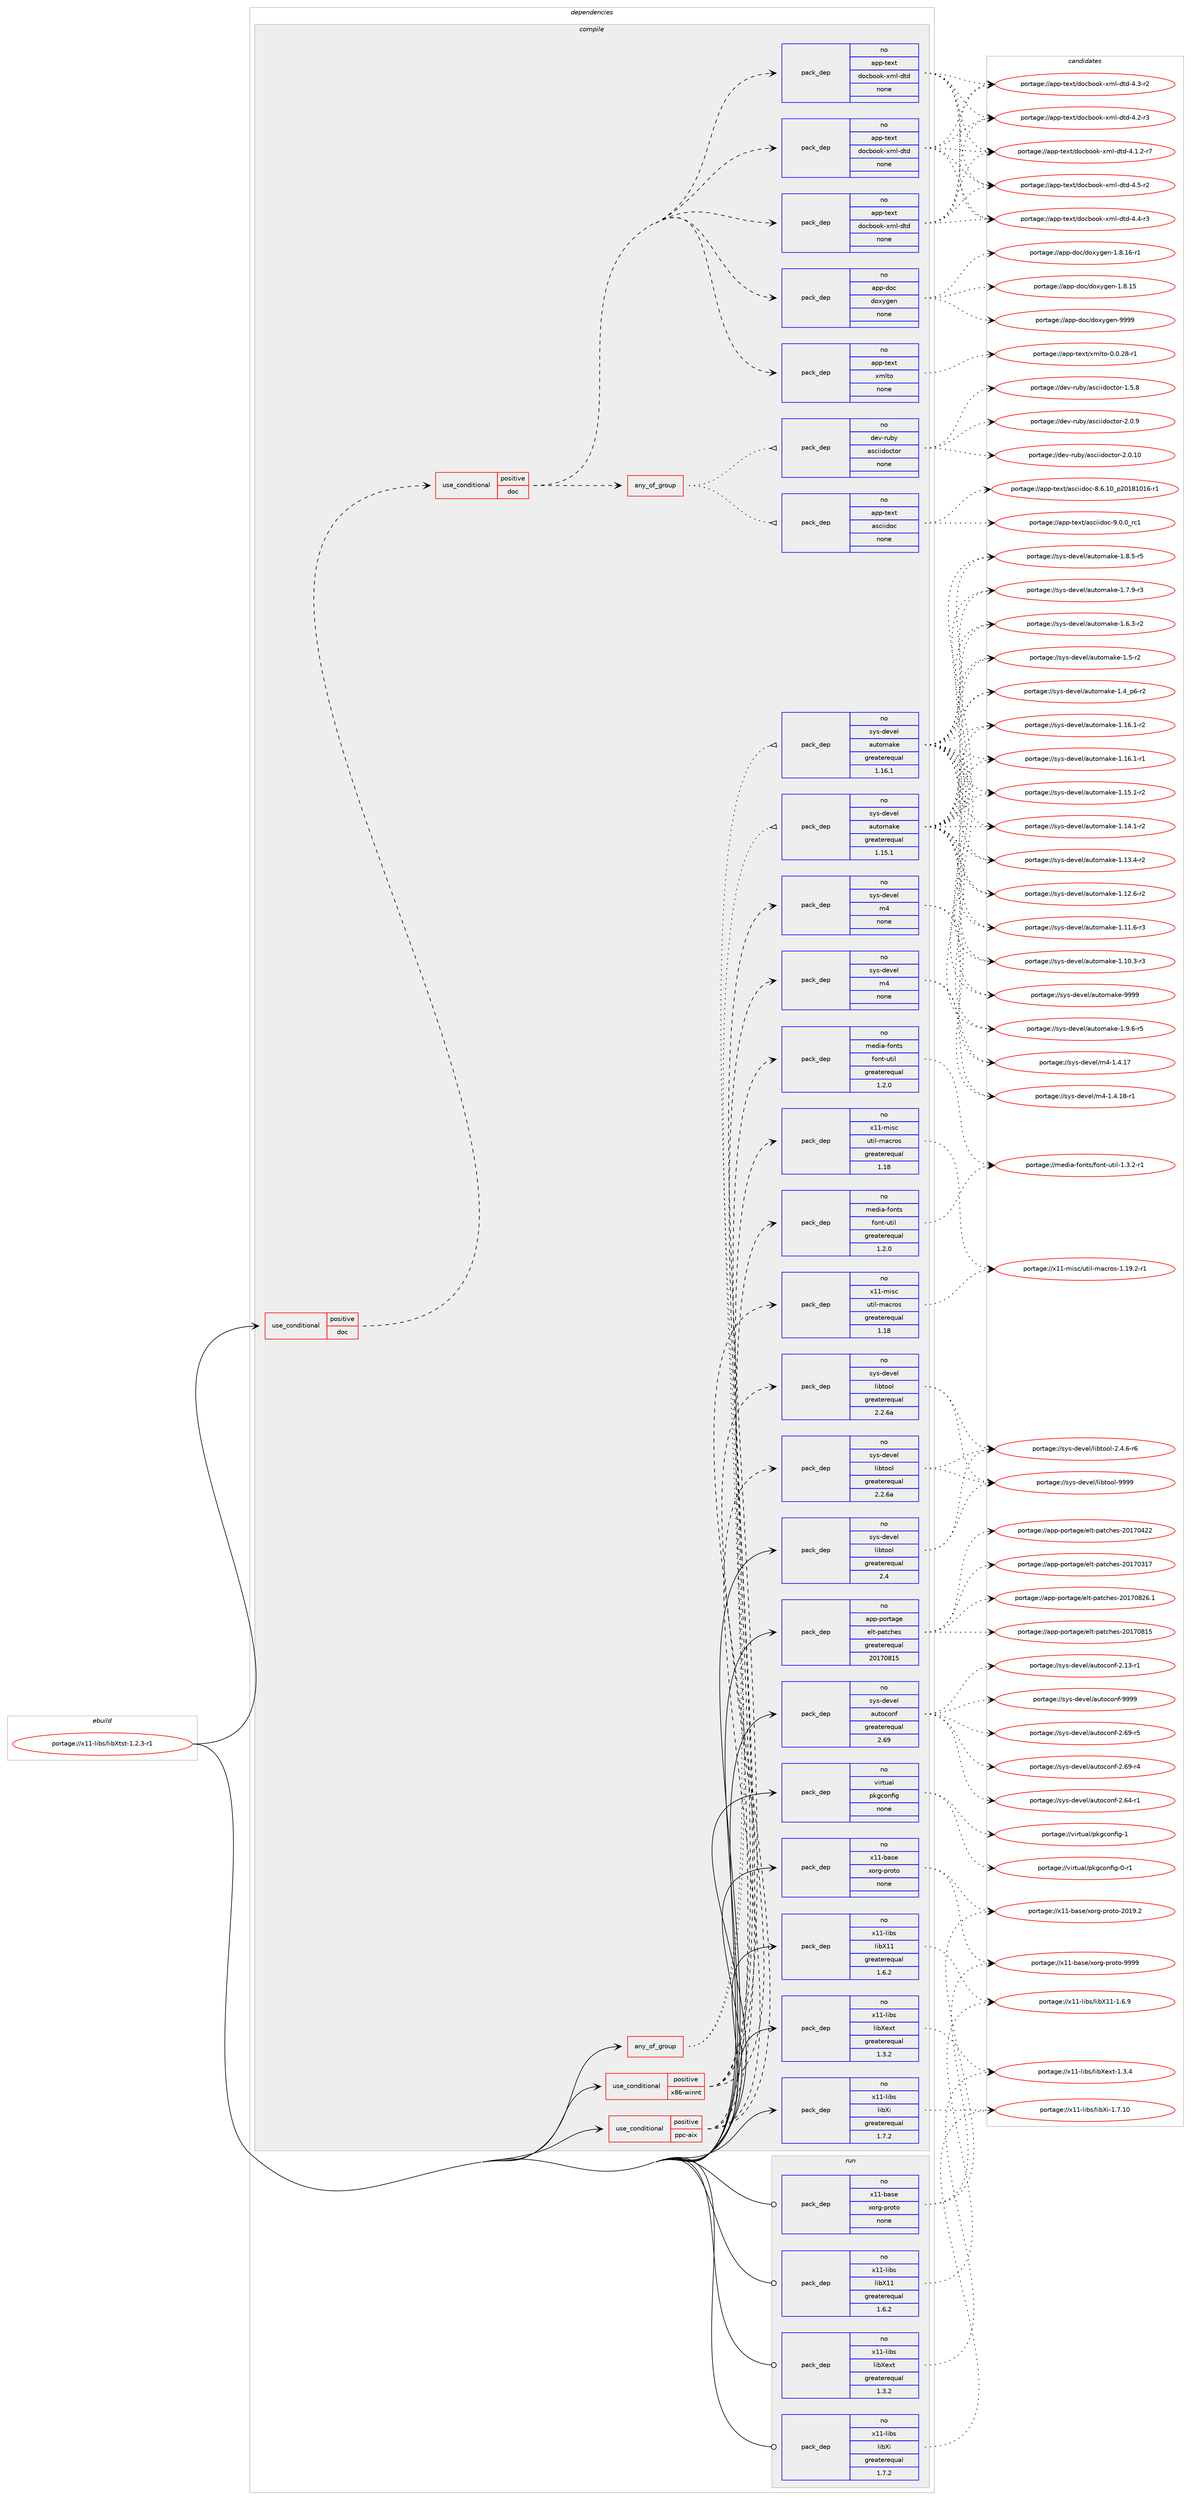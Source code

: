 digraph prolog {

# *************
# Graph options
# *************

newrank=true;
concentrate=true;
compound=true;
graph [rankdir=LR,fontname=Helvetica,fontsize=10,ranksep=1.5];#, ranksep=2.5, nodesep=0.2];
edge  [arrowhead=vee];
node  [fontname=Helvetica,fontsize=10];

# **********
# The ebuild
# **********

subgraph cluster_leftcol {
color=gray;
rank=same;
label=<<i>ebuild</i>>;
id [label="portage://x11-libs/libXtst-1.2.3-r1", color=red, width=4, href="../x11-libs/libXtst-1.2.3-r1.svg"];
}

# ****************
# The dependencies
# ****************

subgraph cluster_midcol {
color=gray;
label=<<i>dependencies</i>>;
subgraph cluster_compile {
fillcolor="#eeeeee";
style=filled;
label=<<i>compile</i>>;
subgraph any221 {
dependency12755 [label=<<TABLE BORDER="0" CELLBORDER="1" CELLSPACING="0" CELLPADDING="4"><TR><TD CELLPADDING="10">any_of_group</TD></TR></TABLE>>, shape=none, color=red];subgraph pack10932 {
dependency12756 [label=<<TABLE BORDER="0" CELLBORDER="1" CELLSPACING="0" CELLPADDING="4" WIDTH="220"><TR><TD ROWSPAN="6" CELLPADDING="30">pack_dep</TD></TR><TR><TD WIDTH="110">no</TD></TR><TR><TD>sys-devel</TD></TR><TR><TD>automake</TD></TR><TR><TD>greaterequal</TD></TR><TR><TD>1.16.1</TD></TR></TABLE>>, shape=none, color=blue];
}
dependency12755:e -> dependency12756:w [weight=20,style="dotted",arrowhead="oinv"];
subgraph pack10933 {
dependency12757 [label=<<TABLE BORDER="0" CELLBORDER="1" CELLSPACING="0" CELLPADDING="4" WIDTH="220"><TR><TD ROWSPAN="6" CELLPADDING="30">pack_dep</TD></TR><TR><TD WIDTH="110">no</TD></TR><TR><TD>sys-devel</TD></TR><TR><TD>automake</TD></TR><TR><TD>greaterequal</TD></TR><TR><TD>1.15.1</TD></TR></TABLE>>, shape=none, color=blue];
}
dependency12755:e -> dependency12757:w [weight=20,style="dotted",arrowhead="oinv"];
}
id:e -> dependency12755:w [weight=20,style="solid",arrowhead="vee"];
subgraph cond1587 {
dependency12758 [label=<<TABLE BORDER="0" CELLBORDER="1" CELLSPACING="0" CELLPADDING="4"><TR><TD ROWSPAN="3" CELLPADDING="10">use_conditional</TD></TR><TR><TD>positive</TD></TR><TR><TD>doc</TD></TR></TABLE>>, shape=none, color=red];
subgraph cond1588 {
dependency12759 [label=<<TABLE BORDER="0" CELLBORDER="1" CELLSPACING="0" CELLPADDING="4"><TR><TD ROWSPAN="3" CELLPADDING="10">use_conditional</TD></TR><TR><TD>positive</TD></TR><TR><TD>doc</TD></TR></TABLE>>, shape=none, color=red];
subgraph any222 {
dependency12760 [label=<<TABLE BORDER="0" CELLBORDER="1" CELLSPACING="0" CELLPADDING="4"><TR><TD CELLPADDING="10">any_of_group</TD></TR></TABLE>>, shape=none, color=red];subgraph pack10934 {
dependency12761 [label=<<TABLE BORDER="0" CELLBORDER="1" CELLSPACING="0" CELLPADDING="4" WIDTH="220"><TR><TD ROWSPAN="6" CELLPADDING="30">pack_dep</TD></TR><TR><TD WIDTH="110">no</TD></TR><TR><TD>app-text</TD></TR><TR><TD>asciidoc</TD></TR><TR><TD>none</TD></TR><TR><TD></TD></TR></TABLE>>, shape=none, color=blue];
}
dependency12760:e -> dependency12761:w [weight=20,style="dotted",arrowhead="oinv"];
subgraph pack10935 {
dependency12762 [label=<<TABLE BORDER="0" CELLBORDER="1" CELLSPACING="0" CELLPADDING="4" WIDTH="220"><TR><TD ROWSPAN="6" CELLPADDING="30">pack_dep</TD></TR><TR><TD WIDTH="110">no</TD></TR><TR><TD>dev-ruby</TD></TR><TR><TD>asciidoctor</TD></TR><TR><TD>none</TD></TR><TR><TD></TD></TR></TABLE>>, shape=none, color=blue];
}
dependency12760:e -> dependency12762:w [weight=20,style="dotted",arrowhead="oinv"];
}
dependency12759:e -> dependency12760:w [weight=20,style="dashed",arrowhead="vee"];
subgraph pack10936 {
dependency12763 [label=<<TABLE BORDER="0" CELLBORDER="1" CELLSPACING="0" CELLPADDING="4" WIDTH="220"><TR><TD ROWSPAN="6" CELLPADDING="30">pack_dep</TD></TR><TR><TD WIDTH="110">no</TD></TR><TR><TD>app-text</TD></TR><TR><TD>xmlto</TD></TR><TR><TD>none</TD></TR><TR><TD></TD></TR></TABLE>>, shape=none, color=blue];
}
dependency12759:e -> dependency12763:w [weight=20,style="dashed",arrowhead="vee"];
subgraph pack10937 {
dependency12764 [label=<<TABLE BORDER="0" CELLBORDER="1" CELLSPACING="0" CELLPADDING="4" WIDTH="220"><TR><TD ROWSPAN="6" CELLPADDING="30">pack_dep</TD></TR><TR><TD WIDTH="110">no</TD></TR><TR><TD>app-doc</TD></TR><TR><TD>doxygen</TD></TR><TR><TD>none</TD></TR><TR><TD></TD></TR></TABLE>>, shape=none, color=blue];
}
dependency12759:e -> dependency12764:w [weight=20,style="dashed",arrowhead="vee"];
subgraph pack10938 {
dependency12765 [label=<<TABLE BORDER="0" CELLBORDER="1" CELLSPACING="0" CELLPADDING="4" WIDTH="220"><TR><TD ROWSPAN="6" CELLPADDING="30">pack_dep</TD></TR><TR><TD WIDTH="110">no</TD></TR><TR><TD>app-text</TD></TR><TR><TD>docbook-xml-dtd</TD></TR><TR><TD>none</TD></TR><TR><TD></TD></TR></TABLE>>, shape=none, color=blue];
}
dependency12759:e -> dependency12765:w [weight=20,style="dashed",arrowhead="vee"];
subgraph pack10939 {
dependency12766 [label=<<TABLE BORDER="0" CELLBORDER="1" CELLSPACING="0" CELLPADDING="4" WIDTH="220"><TR><TD ROWSPAN="6" CELLPADDING="30">pack_dep</TD></TR><TR><TD WIDTH="110">no</TD></TR><TR><TD>app-text</TD></TR><TR><TD>docbook-xml-dtd</TD></TR><TR><TD>none</TD></TR><TR><TD></TD></TR></TABLE>>, shape=none, color=blue];
}
dependency12759:e -> dependency12766:w [weight=20,style="dashed",arrowhead="vee"];
subgraph pack10940 {
dependency12767 [label=<<TABLE BORDER="0" CELLBORDER="1" CELLSPACING="0" CELLPADDING="4" WIDTH="220"><TR><TD ROWSPAN="6" CELLPADDING="30">pack_dep</TD></TR><TR><TD WIDTH="110">no</TD></TR><TR><TD>app-text</TD></TR><TR><TD>docbook-xml-dtd</TD></TR><TR><TD>none</TD></TR><TR><TD></TD></TR></TABLE>>, shape=none, color=blue];
}
dependency12759:e -> dependency12767:w [weight=20,style="dashed",arrowhead="vee"];
}
dependency12758:e -> dependency12759:w [weight=20,style="dashed",arrowhead="vee"];
}
id:e -> dependency12758:w [weight=20,style="solid",arrowhead="vee"];
subgraph cond1589 {
dependency12768 [label=<<TABLE BORDER="0" CELLBORDER="1" CELLSPACING="0" CELLPADDING="4"><TR><TD ROWSPAN="3" CELLPADDING="10">use_conditional</TD></TR><TR><TD>positive</TD></TR><TR><TD>ppc-aix</TD></TR></TABLE>>, shape=none, color=red];
subgraph pack10941 {
dependency12769 [label=<<TABLE BORDER="0" CELLBORDER="1" CELLSPACING="0" CELLPADDING="4" WIDTH="220"><TR><TD ROWSPAN="6" CELLPADDING="30">pack_dep</TD></TR><TR><TD WIDTH="110">no</TD></TR><TR><TD>sys-devel</TD></TR><TR><TD>libtool</TD></TR><TR><TD>greaterequal</TD></TR><TR><TD>2.2.6a</TD></TR></TABLE>>, shape=none, color=blue];
}
dependency12768:e -> dependency12769:w [weight=20,style="dashed",arrowhead="vee"];
subgraph pack10942 {
dependency12770 [label=<<TABLE BORDER="0" CELLBORDER="1" CELLSPACING="0" CELLPADDING="4" WIDTH="220"><TR><TD ROWSPAN="6" CELLPADDING="30">pack_dep</TD></TR><TR><TD WIDTH="110">no</TD></TR><TR><TD>sys-devel</TD></TR><TR><TD>m4</TD></TR><TR><TD>none</TD></TR><TR><TD></TD></TR></TABLE>>, shape=none, color=blue];
}
dependency12768:e -> dependency12770:w [weight=20,style="dashed",arrowhead="vee"];
subgraph pack10943 {
dependency12771 [label=<<TABLE BORDER="0" CELLBORDER="1" CELLSPACING="0" CELLPADDING="4" WIDTH="220"><TR><TD ROWSPAN="6" CELLPADDING="30">pack_dep</TD></TR><TR><TD WIDTH="110">no</TD></TR><TR><TD>x11-misc</TD></TR><TR><TD>util-macros</TD></TR><TR><TD>greaterequal</TD></TR><TR><TD>1.18</TD></TR></TABLE>>, shape=none, color=blue];
}
dependency12768:e -> dependency12771:w [weight=20,style="dashed",arrowhead="vee"];
subgraph pack10944 {
dependency12772 [label=<<TABLE BORDER="0" CELLBORDER="1" CELLSPACING="0" CELLPADDING="4" WIDTH="220"><TR><TD ROWSPAN="6" CELLPADDING="30">pack_dep</TD></TR><TR><TD WIDTH="110">no</TD></TR><TR><TD>media-fonts</TD></TR><TR><TD>font-util</TD></TR><TR><TD>greaterequal</TD></TR><TR><TD>1.2.0</TD></TR></TABLE>>, shape=none, color=blue];
}
dependency12768:e -> dependency12772:w [weight=20,style="dashed",arrowhead="vee"];
}
id:e -> dependency12768:w [weight=20,style="solid",arrowhead="vee"];
subgraph cond1590 {
dependency12773 [label=<<TABLE BORDER="0" CELLBORDER="1" CELLSPACING="0" CELLPADDING="4"><TR><TD ROWSPAN="3" CELLPADDING="10">use_conditional</TD></TR><TR><TD>positive</TD></TR><TR><TD>x86-winnt</TD></TR></TABLE>>, shape=none, color=red];
subgraph pack10945 {
dependency12774 [label=<<TABLE BORDER="0" CELLBORDER="1" CELLSPACING="0" CELLPADDING="4" WIDTH="220"><TR><TD ROWSPAN="6" CELLPADDING="30">pack_dep</TD></TR><TR><TD WIDTH="110">no</TD></TR><TR><TD>sys-devel</TD></TR><TR><TD>libtool</TD></TR><TR><TD>greaterequal</TD></TR><TR><TD>2.2.6a</TD></TR></TABLE>>, shape=none, color=blue];
}
dependency12773:e -> dependency12774:w [weight=20,style="dashed",arrowhead="vee"];
subgraph pack10946 {
dependency12775 [label=<<TABLE BORDER="0" CELLBORDER="1" CELLSPACING="0" CELLPADDING="4" WIDTH="220"><TR><TD ROWSPAN="6" CELLPADDING="30">pack_dep</TD></TR><TR><TD WIDTH="110">no</TD></TR><TR><TD>sys-devel</TD></TR><TR><TD>m4</TD></TR><TR><TD>none</TD></TR><TR><TD></TD></TR></TABLE>>, shape=none, color=blue];
}
dependency12773:e -> dependency12775:w [weight=20,style="dashed",arrowhead="vee"];
subgraph pack10947 {
dependency12776 [label=<<TABLE BORDER="0" CELLBORDER="1" CELLSPACING="0" CELLPADDING="4" WIDTH="220"><TR><TD ROWSPAN="6" CELLPADDING="30">pack_dep</TD></TR><TR><TD WIDTH="110">no</TD></TR><TR><TD>x11-misc</TD></TR><TR><TD>util-macros</TD></TR><TR><TD>greaterequal</TD></TR><TR><TD>1.18</TD></TR></TABLE>>, shape=none, color=blue];
}
dependency12773:e -> dependency12776:w [weight=20,style="dashed",arrowhead="vee"];
subgraph pack10948 {
dependency12777 [label=<<TABLE BORDER="0" CELLBORDER="1" CELLSPACING="0" CELLPADDING="4" WIDTH="220"><TR><TD ROWSPAN="6" CELLPADDING="30">pack_dep</TD></TR><TR><TD WIDTH="110">no</TD></TR><TR><TD>media-fonts</TD></TR><TR><TD>font-util</TD></TR><TR><TD>greaterequal</TD></TR><TR><TD>1.2.0</TD></TR></TABLE>>, shape=none, color=blue];
}
dependency12773:e -> dependency12777:w [weight=20,style="dashed",arrowhead="vee"];
}
id:e -> dependency12773:w [weight=20,style="solid",arrowhead="vee"];
subgraph pack10949 {
dependency12778 [label=<<TABLE BORDER="0" CELLBORDER="1" CELLSPACING="0" CELLPADDING="4" WIDTH="220"><TR><TD ROWSPAN="6" CELLPADDING="30">pack_dep</TD></TR><TR><TD WIDTH="110">no</TD></TR><TR><TD>app-portage</TD></TR><TR><TD>elt-patches</TD></TR><TR><TD>greaterequal</TD></TR><TR><TD>20170815</TD></TR></TABLE>>, shape=none, color=blue];
}
id:e -> dependency12778:w [weight=20,style="solid",arrowhead="vee"];
subgraph pack10950 {
dependency12779 [label=<<TABLE BORDER="0" CELLBORDER="1" CELLSPACING="0" CELLPADDING="4" WIDTH="220"><TR><TD ROWSPAN="6" CELLPADDING="30">pack_dep</TD></TR><TR><TD WIDTH="110">no</TD></TR><TR><TD>sys-devel</TD></TR><TR><TD>autoconf</TD></TR><TR><TD>greaterequal</TD></TR><TR><TD>2.69</TD></TR></TABLE>>, shape=none, color=blue];
}
id:e -> dependency12779:w [weight=20,style="solid",arrowhead="vee"];
subgraph pack10951 {
dependency12780 [label=<<TABLE BORDER="0" CELLBORDER="1" CELLSPACING="0" CELLPADDING="4" WIDTH="220"><TR><TD ROWSPAN="6" CELLPADDING="30">pack_dep</TD></TR><TR><TD WIDTH="110">no</TD></TR><TR><TD>sys-devel</TD></TR><TR><TD>libtool</TD></TR><TR><TD>greaterequal</TD></TR><TR><TD>2.4</TD></TR></TABLE>>, shape=none, color=blue];
}
id:e -> dependency12780:w [weight=20,style="solid",arrowhead="vee"];
subgraph pack10952 {
dependency12781 [label=<<TABLE BORDER="0" CELLBORDER="1" CELLSPACING="0" CELLPADDING="4" WIDTH="220"><TR><TD ROWSPAN="6" CELLPADDING="30">pack_dep</TD></TR><TR><TD WIDTH="110">no</TD></TR><TR><TD>virtual</TD></TR><TR><TD>pkgconfig</TD></TR><TR><TD>none</TD></TR><TR><TD></TD></TR></TABLE>>, shape=none, color=blue];
}
id:e -> dependency12781:w [weight=20,style="solid",arrowhead="vee"];
subgraph pack10953 {
dependency12782 [label=<<TABLE BORDER="0" CELLBORDER="1" CELLSPACING="0" CELLPADDING="4" WIDTH="220"><TR><TD ROWSPAN="6" CELLPADDING="30">pack_dep</TD></TR><TR><TD WIDTH="110">no</TD></TR><TR><TD>x11-base</TD></TR><TR><TD>xorg-proto</TD></TR><TR><TD>none</TD></TR><TR><TD></TD></TR></TABLE>>, shape=none, color=blue];
}
id:e -> dependency12782:w [weight=20,style="solid",arrowhead="vee"];
subgraph pack10954 {
dependency12783 [label=<<TABLE BORDER="0" CELLBORDER="1" CELLSPACING="0" CELLPADDING="4" WIDTH="220"><TR><TD ROWSPAN="6" CELLPADDING="30">pack_dep</TD></TR><TR><TD WIDTH="110">no</TD></TR><TR><TD>x11-libs</TD></TR><TR><TD>libX11</TD></TR><TR><TD>greaterequal</TD></TR><TR><TD>1.6.2</TD></TR></TABLE>>, shape=none, color=blue];
}
id:e -> dependency12783:w [weight=20,style="solid",arrowhead="vee"];
subgraph pack10955 {
dependency12784 [label=<<TABLE BORDER="0" CELLBORDER="1" CELLSPACING="0" CELLPADDING="4" WIDTH="220"><TR><TD ROWSPAN="6" CELLPADDING="30">pack_dep</TD></TR><TR><TD WIDTH="110">no</TD></TR><TR><TD>x11-libs</TD></TR><TR><TD>libXext</TD></TR><TR><TD>greaterequal</TD></TR><TR><TD>1.3.2</TD></TR></TABLE>>, shape=none, color=blue];
}
id:e -> dependency12784:w [weight=20,style="solid",arrowhead="vee"];
subgraph pack10956 {
dependency12785 [label=<<TABLE BORDER="0" CELLBORDER="1" CELLSPACING="0" CELLPADDING="4" WIDTH="220"><TR><TD ROWSPAN="6" CELLPADDING="30">pack_dep</TD></TR><TR><TD WIDTH="110">no</TD></TR><TR><TD>x11-libs</TD></TR><TR><TD>libXi</TD></TR><TR><TD>greaterequal</TD></TR><TR><TD>1.7.2</TD></TR></TABLE>>, shape=none, color=blue];
}
id:e -> dependency12785:w [weight=20,style="solid",arrowhead="vee"];
}
subgraph cluster_compileandrun {
fillcolor="#eeeeee";
style=filled;
label=<<i>compile and run</i>>;
}
subgraph cluster_run {
fillcolor="#eeeeee";
style=filled;
label=<<i>run</i>>;
subgraph pack10957 {
dependency12786 [label=<<TABLE BORDER="0" CELLBORDER="1" CELLSPACING="0" CELLPADDING="4" WIDTH="220"><TR><TD ROWSPAN="6" CELLPADDING="30">pack_dep</TD></TR><TR><TD WIDTH="110">no</TD></TR><TR><TD>x11-base</TD></TR><TR><TD>xorg-proto</TD></TR><TR><TD>none</TD></TR><TR><TD></TD></TR></TABLE>>, shape=none, color=blue];
}
id:e -> dependency12786:w [weight=20,style="solid",arrowhead="odot"];
subgraph pack10958 {
dependency12787 [label=<<TABLE BORDER="0" CELLBORDER="1" CELLSPACING="0" CELLPADDING="4" WIDTH="220"><TR><TD ROWSPAN="6" CELLPADDING="30">pack_dep</TD></TR><TR><TD WIDTH="110">no</TD></TR><TR><TD>x11-libs</TD></TR><TR><TD>libX11</TD></TR><TR><TD>greaterequal</TD></TR><TR><TD>1.6.2</TD></TR></TABLE>>, shape=none, color=blue];
}
id:e -> dependency12787:w [weight=20,style="solid",arrowhead="odot"];
subgraph pack10959 {
dependency12788 [label=<<TABLE BORDER="0" CELLBORDER="1" CELLSPACING="0" CELLPADDING="4" WIDTH="220"><TR><TD ROWSPAN="6" CELLPADDING="30">pack_dep</TD></TR><TR><TD WIDTH="110">no</TD></TR><TR><TD>x11-libs</TD></TR><TR><TD>libXext</TD></TR><TR><TD>greaterequal</TD></TR><TR><TD>1.3.2</TD></TR></TABLE>>, shape=none, color=blue];
}
id:e -> dependency12788:w [weight=20,style="solid",arrowhead="odot"];
subgraph pack10960 {
dependency12789 [label=<<TABLE BORDER="0" CELLBORDER="1" CELLSPACING="0" CELLPADDING="4" WIDTH="220"><TR><TD ROWSPAN="6" CELLPADDING="30">pack_dep</TD></TR><TR><TD WIDTH="110">no</TD></TR><TR><TD>x11-libs</TD></TR><TR><TD>libXi</TD></TR><TR><TD>greaterequal</TD></TR><TR><TD>1.7.2</TD></TR></TABLE>>, shape=none, color=blue];
}
id:e -> dependency12789:w [weight=20,style="solid",arrowhead="odot"];
}
}

# **************
# The candidates
# **************

subgraph cluster_choices {
rank=same;
color=gray;
label=<<i>candidates</i>>;

subgraph choice10932 {
color=black;
nodesep=1;
choice115121115451001011181011084797117116111109971071014557575757 [label="portage://sys-devel/automake-9999", color=red, width=4,href="../sys-devel/automake-9999.svg"];
choice115121115451001011181011084797117116111109971071014549465746544511453 [label="portage://sys-devel/automake-1.9.6-r5", color=red, width=4,href="../sys-devel/automake-1.9.6-r5.svg"];
choice115121115451001011181011084797117116111109971071014549465646534511453 [label="portage://sys-devel/automake-1.8.5-r5", color=red, width=4,href="../sys-devel/automake-1.8.5-r5.svg"];
choice115121115451001011181011084797117116111109971071014549465546574511451 [label="portage://sys-devel/automake-1.7.9-r3", color=red, width=4,href="../sys-devel/automake-1.7.9-r3.svg"];
choice115121115451001011181011084797117116111109971071014549465446514511450 [label="portage://sys-devel/automake-1.6.3-r2", color=red, width=4,href="../sys-devel/automake-1.6.3-r2.svg"];
choice11512111545100101118101108479711711611110997107101454946534511450 [label="portage://sys-devel/automake-1.5-r2", color=red, width=4,href="../sys-devel/automake-1.5-r2.svg"];
choice115121115451001011181011084797117116111109971071014549465295112544511450 [label="portage://sys-devel/automake-1.4_p6-r2", color=red, width=4,href="../sys-devel/automake-1.4_p6-r2.svg"];
choice11512111545100101118101108479711711611110997107101454946495446494511450 [label="portage://sys-devel/automake-1.16.1-r2", color=red, width=4,href="../sys-devel/automake-1.16.1-r2.svg"];
choice11512111545100101118101108479711711611110997107101454946495446494511449 [label="portage://sys-devel/automake-1.16.1-r1", color=red, width=4,href="../sys-devel/automake-1.16.1-r1.svg"];
choice11512111545100101118101108479711711611110997107101454946495346494511450 [label="portage://sys-devel/automake-1.15.1-r2", color=red, width=4,href="../sys-devel/automake-1.15.1-r2.svg"];
choice11512111545100101118101108479711711611110997107101454946495246494511450 [label="portage://sys-devel/automake-1.14.1-r2", color=red, width=4,href="../sys-devel/automake-1.14.1-r2.svg"];
choice11512111545100101118101108479711711611110997107101454946495146524511450 [label="portage://sys-devel/automake-1.13.4-r2", color=red, width=4,href="../sys-devel/automake-1.13.4-r2.svg"];
choice11512111545100101118101108479711711611110997107101454946495046544511450 [label="portage://sys-devel/automake-1.12.6-r2", color=red, width=4,href="../sys-devel/automake-1.12.6-r2.svg"];
choice11512111545100101118101108479711711611110997107101454946494946544511451 [label="portage://sys-devel/automake-1.11.6-r3", color=red, width=4,href="../sys-devel/automake-1.11.6-r3.svg"];
choice11512111545100101118101108479711711611110997107101454946494846514511451 [label="portage://sys-devel/automake-1.10.3-r3", color=red, width=4,href="../sys-devel/automake-1.10.3-r3.svg"];
dependency12756:e -> choice115121115451001011181011084797117116111109971071014557575757:w [style=dotted,weight="100"];
dependency12756:e -> choice115121115451001011181011084797117116111109971071014549465746544511453:w [style=dotted,weight="100"];
dependency12756:e -> choice115121115451001011181011084797117116111109971071014549465646534511453:w [style=dotted,weight="100"];
dependency12756:e -> choice115121115451001011181011084797117116111109971071014549465546574511451:w [style=dotted,weight="100"];
dependency12756:e -> choice115121115451001011181011084797117116111109971071014549465446514511450:w [style=dotted,weight="100"];
dependency12756:e -> choice11512111545100101118101108479711711611110997107101454946534511450:w [style=dotted,weight="100"];
dependency12756:e -> choice115121115451001011181011084797117116111109971071014549465295112544511450:w [style=dotted,weight="100"];
dependency12756:e -> choice11512111545100101118101108479711711611110997107101454946495446494511450:w [style=dotted,weight="100"];
dependency12756:e -> choice11512111545100101118101108479711711611110997107101454946495446494511449:w [style=dotted,weight="100"];
dependency12756:e -> choice11512111545100101118101108479711711611110997107101454946495346494511450:w [style=dotted,weight="100"];
dependency12756:e -> choice11512111545100101118101108479711711611110997107101454946495246494511450:w [style=dotted,weight="100"];
dependency12756:e -> choice11512111545100101118101108479711711611110997107101454946495146524511450:w [style=dotted,weight="100"];
dependency12756:e -> choice11512111545100101118101108479711711611110997107101454946495046544511450:w [style=dotted,weight="100"];
dependency12756:e -> choice11512111545100101118101108479711711611110997107101454946494946544511451:w [style=dotted,weight="100"];
dependency12756:e -> choice11512111545100101118101108479711711611110997107101454946494846514511451:w [style=dotted,weight="100"];
}
subgraph choice10933 {
color=black;
nodesep=1;
choice115121115451001011181011084797117116111109971071014557575757 [label="portage://sys-devel/automake-9999", color=red, width=4,href="../sys-devel/automake-9999.svg"];
choice115121115451001011181011084797117116111109971071014549465746544511453 [label="portage://sys-devel/automake-1.9.6-r5", color=red, width=4,href="../sys-devel/automake-1.9.6-r5.svg"];
choice115121115451001011181011084797117116111109971071014549465646534511453 [label="portage://sys-devel/automake-1.8.5-r5", color=red, width=4,href="../sys-devel/automake-1.8.5-r5.svg"];
choice115121115451001011181011084797117116111109971071014549465546574511451 [label="portage://sys-devel/automake-1.7.9-r3", color=red, width=4,href="../sys-devel/automake-1.7.9-r3.svg"];
choice115121115451001011181011084797117116111109971071014549465446514511450 [label="portage://sys-devel/automake-1.6.3-r2", color=red, width=4,href="../sys-devel/automake-1.6.3-r2.svg"];
choice11512111545100101118101108479711711611110997107101454946534511450 [label="portage://sys-devel/automake-1.5-r2", color=red, width=4,href="../sys-devel/automake-1.5-r2.svg"];
choice115121115451001011181011084797117116111109971071014549465295112544511450 [label="portage://sys-devel/automake-1.4_p6-r2", color=red, width=4,href="../sys-devel/automake-1.4_p6-r2.svg"];
choice11512111545100101118101108479711711611110997107101454946495446494511450 [label="portage://sys-devel/automake-1.16.1-r2", color=red, width=4,href="../sys-devel/automake-1.16.1-r2.svg"];
choice11512111545100101118101108479711711611110997107101454946495446494511449 [label="portage://sys-devel/automake-1.16.1-r1", color=red, width=4,href="../sys-devel/automake-1.16.1-r1.svg"];
choice11512111545100101118101108479711711611110997107101454946495346494511450 [label="portage://sys-devel/automake-1.15.1-r2", color=red, width=4,href="../sys-devel/automake-1.15.1-r2.svg"];
choice11512111545100101118101108479711711611110997107101454946495246494511450 [label="portage://sys-devel/automake-1.14.1-r2", color=red, width=4,href="../sys-devel/automake-1.14.1-r2.svg"];
choice11512111545100101118101108479711711611110997107101454946495146524511450 [label="portage://sys-devel/automake-1.13.4-r2", color=red, width=4,href="../sys-devel/automake-1.13.4-r2.svg"];
choice11512111545100101118101108479711711611110997107101454946495046544511450 [label="portage://sys-devel/automake-1.12.6-r2", color=red, width=4,href="../sys-devel/automake-1.12.6-r2.svg"];
choice11512111545100101118101108479711711611110997107101454946494946544511451 [label="portage://sys-devel/automake-1.11.6-r3", color=red, width=4,href="../sys-devel/automake-1.11.6-r3.svg"];
choice11512111545100101118101108479711711611110997107101454946494846514511451 [label="portage://sys-devel/automake-1.10.3-r3", color=red, width=4,href="../sys-devel/automake-1.10.3-r3.svg"];
dependency12757:e -> choice115121115451001011181011084797117116111109971071014557575757:w [style=dotted,weight="100"];
dependency12757:e -> choice115121115451001011181011084797117116111109971071014549465746544511453:w [style=dotted,weight="100"];
dependency12757:e -> choice115121115451001011181011084797117116111109971071014549465646534511453:w [style=dotted,weight="100"];
dependency12757:e -> choice115121115451001011181011084797117116111109971071014549465546574511451:w [style=dotted,weight="100"];
dependency12757:e -> choice115121115451001011181011084797117116111109971071014549465446514511450:w [style=dotted,weight="100"];
dependency12757:e -> choice11512111545100101118101108479711711611110997107101454946534511450:w [style=dotted,weight="100"];
dependency12757:e -> choice115121115451001011181011084797117116111109971071014549465295112544511450:w [style=dotted,weight="100"];
dependency12757:e -> choice11512111545100101118101108479711711611110997107101454946495446494511450:w [style=dotted,weight="100"];
dependency12757:e -> choice11512111545100101118101108479711711611110997107101454946495446494511449:w [style=dotted,weight="100"];
dependency12757:e -> choice11512111545100101118101108479711711611110997107101454946495346494511450:w [style=dotted,weight="100"];
dependency12757:e -> choice11512111545100101118101108479711711611110997107101454946495246494511450:w [style=dotted,weight="100"];
dependency12757:e -> choice11512111545100101118101108479711711611110997107101454946495146524511450:w [style=dotted,weight="100"];
dependency12757:e -> choice11512111545100101118101108479711711611110997107101454946495046544511450:w [style=dotted,weight="100"];
dependency12757:e -> choice11512111545100101118101108479711711611110997107101454946494946544511451:w [style=dotted,weight="100"];
dependency12757:e -> choice11512111545100101118101108479711711611110997107101454946494846514511451:w [style=dotted,weight="100"];
}
subgraph choice10934 {
color=black;
nodesep=1;
choice971121124511610112011647971159910510510011199455746484648951149949 [label="portage://app-text/asciidoc-9.0.0_rc1", color=red, width=4,href="../app-text/asciidoc-9.0.0_rc1.svg"];
choice971121124511610112011647971159910510510011199455646544649489511250484956494849544511449 [label="portage://app-text/asciidoc-8.6.10_p20181016-r1", color=red, width=4,href="../app-text/asciidoc-8.6.10_p20181016-r1.svg"];
dependency12761:e -> choice971121124511610112011647971159910510510011199455746484648951149949:w [style=dotted,weight="100"];
dependency12761:e -> choice971121124511610112011647971159910510510011199455646544649489511250484956494849544511449:w [style=dotted,weight="100"];
}
subgraph choice10935 {
color=black;
nodesep=1;
choice100101118451141179812147971159910510510011199116111114455046484657 [label="portage://dev-ruby/asciidoctor-2.0.9", color=red, width=4,href="../dev-ruby/asciidoctor-2.0.9.svg"];
choice10010111845114117981214797115991051051001119911611111445504648464948 [label="portage://dev-ruby/asciidoctor-2.0.10", color=red, width=4,href="../dev-ruby/asciidoctor-2.0.10.svg"];
choice100101118451141179812147971159910510510011199116111114454946534656 [label="portage://dev-ruby/asciidoctor-1.5.8", color=red, width=4,href="../dev-ruby/asciidoctor-1.5.8.svg"];
dependency12762:e -> choice100101118451141179812147971159910510510011199116111114455046484657:w [style=dotted,weight="100"];
dependency12762:e -> choice10010111845114117981214797115991051051001119911611111445504648464948:w [style=dotted,weight="100"];
dependency12762:e -> choice100101118451141179812147971159910510510011199116111114454946534656:w [style=dotted,weight="100"];
}
subgraph choice10936 {
color=black;
nodesep=1;
choice971121124511610112011647120109108116111454846484650564511449 [label="portage://app-text/xmlto-0.0.28-r1", color=red, width=4,href="../app-text/xmlto-0.0.28-r1.svg"];
dependency12763:e -> choice971121124511610112011647120109108116111454846484650564511449:w [style=dotted,weight="100"];
}
subgraph choice10937 {
color=black;
nodesep=1;
choice971121124510011199471001111201211031011104557575757 [label="portage://app-doc/doxygen-9999", color=red, width=4,href="../app-doc/doxygen-9999.svg"];
choice97112112451001119947100111120121103101110454946564649544511449 [label="portage://app-doc/doxygen-1.8.16-r1", color=red, width=4,href="../app-doc/doxygen-1.8.16-r1.svg"];
choice9711211245100111994710011112012110310111045494656464953 [label="portage://app-doc/doxygen-1.8.15", color=red, width=4,href="../app-doc/doxygen-1.8.15.svg"];
dependency12764:e -> choice971121124510011199471001111201211031011104557575757:w [style=dotted,weight="100"];
dependency12764:e -> choice97112112451001119947100111120121103101110454946564649544511449:w [style=dotted,weight="100"];
dependency12764:e -> choice9711211245100111994710011112012110310111045494656464953:w [style=dotted,weight="100"];
}
subgraph choice10938 {
color=black;
nodesep=1;
choice97112112451161011201164710011199981111111074512010910845100116100455246534511450 [label="portage://app-text/docbook-xml-dtd-4.5-r2", color=red, width=4,href="../app-text/docbook-xml-dtd-4.5-r2.svg"];
choice97112112451161011201164710011199981111111074512010910845100116100455246524511451 [label="portage://app-text/docbook-xml-dtd-4.4-r3", color=red, width=4,href="../app-text/docbook-xml-dtd-4.4-r3.svg"];
choice97112112451161011201164710011199981111111074512010910845100116100455246514511450 [label="portage://app-text/docbook-xml-dtd-4.3-r2", color=red, width=4,href="../app-text/docbook-xml-dtd-4.3-r2.svg"];
choice97112112451161011201164710011199981111111074512010910845100116100455246504511451 [label="portage://app-text/docbook-xml-dtd-4.2-r3", color=red, width=4,href="../app-text/docbook-xml-dtd-4.2-r3.svg"];
choice971121124511610112011647100111999811111110745120109108451001161004552464946504511455 [label="portage://app-text/docbook-xml-dtd-4.1.2-r7", color=red, width=4,href="../app-text/docbook-xml-dtd-4.1.2-r7.svg"];
dependency12765:e -> choice97112112451161011201164710011199981111111074512010910845100116100455246534511450:w [style=dotted,weight="100"];
dependency12765:e -> choice97112112451161011201164710011199981111111074512010910845100116100455246524511451:w [style=dotted,weight="100"];
dependency12765:e -> choice97112112451161011201164710011199981111111074512010910845100116100455246514511450:w [style=dotted,weight="100"];
dependency12765:e -> choice97112112451161011201164710011199981111111074512010910845100116100455246504511451:w [style=dotted,weight="100"];
dependency12765:e -> choice971121124511610112011647100111999811111110745120109108451001161004552464946504511455:w [style=dotted,weight="100"];
}
subgraph choice10939 {
color=black;
nodesep=1;
choice97112112451161011201164710011199981111111074512010910845100116100455246534511450 [label="portage://app-text/docbook-xml-dtd-4.5-r2", color=red, width=4,href="../app-text/docbook-xml-dtd-4.5-r2.svg"];
choice97112112451161011201164710011199981111111074512010910845100116100455246524511451 [label="portage://app-text/docbook-xml-dtd-4.4-r3", color=red, width=4,href="../app-text/docbook-xml-dtd-4.4-r3.svg"];
choice97112112451161011201164710011199981111111074512010910845100116100455246514511450 [label="portage://app-text/docbook-xml-dtd-4.3-r2", color=red, width=4,href="../app-text/docbook-xml-dtd-4.3-r2.svg"];
choice97112112451161011201164710011199981111111074512010910845100116100455246504511451 [label="portage://app-text/docbook-xml-dtd-4.2-r3", color=red, width=4,href="../app-text/docbook-xml-dtd-4.2-r3.svg"];
choice971121124511610112011647100111999811111110745120109108451001161004552464946504511455 [label="portage://app-text/docbook-xml-dtd-4.1.2-r7", color=red, width=4,href="../app-text/docbook-xml-dtd-4.1.2-r7.svg"];
dependency12766:e -> choice97112112451161011201164710011199981111111074512010910845100116100455246534511450:w [style=dotted,weight="100"];
dependency12766:e -> choice97112112451161011201164710011199981111111074512010910845100116100455246524511451:w [style=dotted,weight="100"];
dependency12766:e -> choice97112112451161011201164710011199981111111074512010910845100116100455246514511450:w [style=dotted,weight="100"];
dependency12766:e -> choice97112112451161011201164710011199981111111074512010910845100116100455246504511451:w [style=dotted,weight="100"];
dependency12766:e -> choice971121124511610112011647100111999811111110745120109108451001161004552464946504511455:w [style=dotted,weight="100"];
}
subgraph choice10940 {
color=black;
nodesep=1;
choice97112112451161011201164710011199981111111074512010910845100116100455246534511450 [label="portage://app-text/docbook-xml-dtd-4.5-r2", color=red, width=4,href="../app-text/docbook-xml-dtd-4.5-r2.svg"];
choice97112112451161011201164710011199981111111074512010910845100116100455246524511451 [label="portage://app-text/docbook-xml-dtd-4.4-r3", color=red, width=4,href="../app-text/docbook-xml-dtd-4.4-r3.svg"];
choice97112112451161011201164710011199981111111074512010910845100116100455246514511450 [label="portage://app-text/docbook-xml-dtd-4.3-r2", color=red, width=4,href="../app-text/docbook-xml-dtd-4.3-r2.svg"];
choice97112112451161011201164710011199981111111074512010910845100116100455246504511451 [label="portage://app-text/docbook-xml-dtd-4.2-r3", color=red, width=4,href="../app-text/docbook-xml-dtd-4.2-r3.svg"];
choice971121124511610112011647100111999811111110745120109108451001161004552464946504511455 [label="portage://app-text/docbook-xml-dtd-4.1.2-r7", color=red, width=4,href="../app-text/docbook-xml-dtd-4.1.2-r7.svg"];
dependency12767:e -> choice97112112451161011201164710011199981111111074512010910845100116100455246534511450:w [style=dotted,weight="100"];
dependency12767:e -> choice97112112451161011201164710011199981111111074512010910845100116100455246524511451:w [style=dotted,weight="100"];
dependency12767:e -> choice97112112451161011201164710011199981111111074512010910845100116100455246514511450:w [style=dotted,weight="100"];
dependency12767:e -> choice97112112451161011201164710011199981111111074512010910845100116100455246504511451:w [style=dotted,weight="100"];
dependency12767:e -> choice971121124511610112011647100111999811111110745120109108451001161004552464946504511455:w [style=dotted,weight="100"];
}
subgraph choice10941 {
color=black;
nodesep=1;
choice1151211154510010111810110847108105981161111111084557575757 [label="portage://sys-devel/libtool-9999", color=red, width=4,href="../sys-devel/libtool-9999.svg"];
choice1151211154510010111810110847108105981161111111084550465246544511454 [label="portage://sys-devel/libtool-2.4.6-r6", color=red, width=4,href="../sys-devel/libtool-2.4.6-r6.svg"];
dependency12769:e -> choice1151211154510010111810110847108105981161111111084557575757:w [style=dotted,weight="100"];
dependency12769:e -> choice1151211154510010111810110847108105981161111111084550465246544511454:w [style=dotted,weight="100"];
}
subgraph choice10942 {
color=black;
nodesep=1;
choice115121115451001011181011084710952454946524649564511449 [label="portage://sys-devel/m4-1.4.18-r1", color=red, width=4,href="../sys-devel/m4-1.4.18-r1.svg"];
choice11512111545100101118101108471095245494652464955 [label="portage://sys-devel/m4-1.4.17", color=red, width=4,href="../sys-devel/m4-1.4.17.svg"];
dependency12770:e -> choice115121115451001011181011084710952454946524649564511449:w [style=dotted,weight="100"];
dependency12770:e -> choice11512111545100101118101108471095245494652464955:w [style=dotted,weight="100"];
}
subgraph choice10943 {
color=black;
nodesep=1;
choice1204949451091051159947117116105108451099799114111115454946495746504511449 [label="portage://x11-misc/util-macros-1.19.2-r1", color=red, width=4,href="../x11-misc/util-macros-1.19.2-r1.svg"];
dependency12771:e -> choice1204949451091051159947117116105108451099799114111115454946495746504511449:w [style=dotted,weight="100"];
}
subgraph choice10944 {
color=black;
nodesep=1;
choice109101100105974510211111011611547102111110116451171161051084549465146504511449 [label="portage://media-fonts/font-util-1.3.2-r1", color=red, width=4,href="../media-fonts/font-util-1.3.2-r1.svg"];
dependency12772:e -> choice109101100105974510211111011611547102111110116451171161051084549465146504511449:w [style=dotted,weight="100"];
}
subgraph choice10945 {
color=black;
nodesep=1;
choice1151211154510010111810110847108105981161111111084557575757 [label="portage://sys-devel/libtool-9999", color=red, width=4,href="../sys-devel/libtool-9999.svg"];
choice1151211154510010111810110847108105981161111111084550465246544511454 [label="portage://sys-devel/libtool-2.4.6-r6", color=red, width=4,href="../sys-devel/libtool-2.4.6-r6.svg"];
dependency12774:e -> choice1151211154510010111810110847108105981161111111084557575757:w [style=dotted,weight="100"];
dependency12774:e -> choice1151211154510010111810110847108105981161111111084550465246544511454:w [style=dotted,weight="100"];
}
subgraph choice10946 {
color=black;
nodesep=1;
choice115121115451001011181011084710952454946524649564511449 [label="portage://sys-devel/m4-1.4.18-r1", color=red, width=4,href="../sys-devel/m4-1.4.18-r1.svg"];
choice11512111545100101118101108471095245494652464955 [label="portage://sys-devel/m4-1.4.17", color=red, width=4,href="../sys-devel/m4-1.4.17.svg"];
dependency12775:e -> choice115121115451001011181011084710952454946524649564511449:w [style=dotted,weight="100"];
dependency12775:e -> choice11512111545100101118101108471095245494652464955:w [style=dotted,weight="100"];
}
subgraph choice10947 {
color=black;
nodesep=1;
choice1204949451091051159947117116105108451099799114111115454946495746504511449 [label="portage://x11-misc/util-macros-1.19.2-r1", color=red, width=4,href="../x11-misc/util-macros-1.19.2-r1.svg"];
dependency12776:e -> choice1204949451091051159947117116105108451099799114111115454946495746504511449:w [style=dotted,weight="100"];
}
subgraph choice10948 {
color=black;
nodesep=1;
choice109101100105974510211111011611547102111110116451171161051084549465146504511449 [label="portage://media-fonts/font-util-1.3.2-r1", color=red, width=4,href="../media-fonts/font-util-1.3.2-r1.svg"];
dependency12777:e -> choice109101100105974510211111011611547102111110116451171161051084549465146504511449:w [style=dotted,weight="100"];
}
subgraph choice10949 {
color=black;
nodesep=1;
choice971121124511211111411697103101471011081164511297116991041011154550484955485650544649 [label="portage://app-portage/elt-patches-20170826.1", color=red, width=4,href="../app-portage/elt-patches-20170826.1.svg"];
choice97112112451121111141169710310147101108116451129711699104101115455048495548564953 [label="portage://app-portage/elt-patches-20170815", color=red, width=4,href="../app-portage/elt-patches-20170815.svg"];
choice97112112451121111141169710310147101108116451129711699104101115455048495548525050 [label="portage://app-portage/elt-patches-20170422", color=red, width=4,href="../app-portage/elt-patches-20170422.svg"];
choice97112112451121111141169710310147101108116451129711699104101115455048495548514955 [label="portage://app-portage/elt-patches-20170317", color=red, width=4,href="../app-portage/elt-patches-20170317.svg"];
dependency12778:e -> choice971121124511211111411697103101471011081164511297116991041011154550484955485650544649:w [style=dotted,weight="100"];
dependency12778:e -> choice97112112451121111141169710310147101108116451129711699104101115455048495548564953:w [style=dotted,weight="100"];
dependency12778:e -> choice97112112451121111141169710310147101108116451129711699104101115455048495548525050:w [style=dotted,weight="100"];
dependency12778:e -> choice97112112451121111141169710310147101108116451129711699104101115455048495548514955:w [style=dotted,weight="100"];
}
subgraph choice10950 {
color=black;
nodesep=1;
choice115121115451001011181011084797117116111991111101024557575757 [label="portage://sys-devel/autoconf-9999", color=red, width=4,href="../sys-devel/autoconf-9999.svg"];
choice1151211154510010111810110847971171161119911111010245504654574511453 [label="portage://sys-devel/autoconf-2.69-r5", color=red, width=4,href="../sys-devel/autoconf-2.69-r5.svg"];
choice1151211154510010111810110847971171161119911111010245504654574511452 [label="portage://sys-devel/autoconf-2.69-r4", color=red, width=4,href="../sys-devel/autoconf-2.69-r4.svg"];
choice1151211154510010111810110847971171161119911111010245504654524511449 [label="portage://sys-devel/autoconf-2.64-r1", color=red, width=4,href="../sys-devel/autoconf-2.64-r1.svg"];
choice1151211154510010111810110847971171161119911111010245504649514511449 [label="portage://sys-devel/autoconf-2.13-r1", color=red, width=4,href="../sys-devel/autoconf-2.13-r1.svg"];
dependency12779:e -> choice115121115451001011181011084797117116111991111101024557575757:w [style=dotted,weight="100"];
dependency12779:e -> choice1151211154510010111810110847971171161119911111010245504654574511453:w [style=dotted,weight="100"];
dependency12779:e -> choice1151211154510010111810110847971171161119911111010245504654574511452:w [style=dotted,weight="100"];
dependency12779:e -> choice1151211154510010111810110847971171161119911111010245504654524511449:w [style=dotted,weight="100"];
dependency12779:e -> choice1151211154510010111810110847971171161119911111010245504649514511449:w [style=dotted,weight="100"];
}
subgraph choice10951 {
color=black;
nodesep=1;
choice1151211154510010111810110847108105981161111111084557575757 [label="portage://sys-devel/libtool-9999", color=red, width=4,href="../sys-devel/libtool-9999.svg"];
choice1151211154510010111810110847108105981161111111084550465246544511454 [label="portage://sys-devel/libtool-2.4.6-r6", color=red, width=4,href="../sys-devel/libtool-2.4.6-r6.svg"];
dependency12780:e -> choice1151211154510010111810110847108105981161111111084557575757:w [style=dotted,weight="100"];
dependency12780:e -> choice1151211154510010111810110847108105981161111111084550465246544511454:w [style=dotted,weight="100"];
}
subgraph choice10952 {
color=black;
nodesep=1;
choice1181051141161179710847112107103991111101021051034549 [label="portage://virtual/pkgconfig-1", color=red, width=4,href="../virtual/pkgconfig-1.svg"];
choice11810511411611797108471121071039911111010210510345484511449 [label="portage://virtual/pkgconfig-0-r1", color=red, width=4,href="../virtual/pkgconfig-0-r1.svg"];
dependency12781:e -> choice1181051141161179710847112107103991111101021051034549:w [style=dotted,weight="100"];
dependency12781:e -> choice11810511411611797108471121071039911111010210510345484511449:w [style=dotted,weight="100"];
}
subgraph choice10953 {
color=black;
nodesep=1;
choice120494945989711510147120111114103451121141111161114557575757 [label="portage://x11-base/xorg-proto-9999", color=red, width=4,href="../x11-base/xorg-proto-9999.svg"];
choice1204949459897115101471201111141034511211411111611145504849574650 [label="portage://x11-base/xorg-proto-2019.2", color=red, width=4,href="../x11-base/xorg-proto-2019.2.svg"];
dependency12782:e -> choice120494945989711510147120111114103451121141111161114557575757:w [style=dotted,weight="100"];
dependency12782:e -> choice1204949459897115101471201111141034511211411111611145504849574650:w [style=dotted,weight="100"];
}
subgraph choice10954 {
color=black;
nodesep=1;
choice120494945108105981154710810598884949454946544657 [label="portage://x11-libs/libX11-1.6.9", color=red, width=4,href="../x11-libs/libX11-1.6.9.svg"];
dependency12783:e -> choice120494945108105981154710810598884949454946544657:w [style=dotted,weight="100"];
}
subgraph choice10955 {
color=black;
nodesep=1;
choice12049494510810598115471081059888101120116454946514652 [label="portage://x11-libs/libXext-1.3.4", color=red, width=4,href="../x11-libs/libXext-1.3.4.svg"];
dependency12784:e -> choice12049494510810598115471081059888101120116454946514652:w [style=dotted,weight="100"];
}
subgraph choice10956 {
color=black;
nodesep=1;
choice1204949451081059811547108105988810545494655464948 [label="portage://x11-libs/libXi-1.7.10", color=red, width=4,href="../x11-libs/libXi-1.7.10.svg"];
dependency12785:e -> choice1204949451081059811547108105988810545494655464948:w [style=dotted,weight="100"];
}
subgraph choice10957 {
color=black;
nodesep=1;
choice120494945989711510147120111114103451121141111161114557575757 [label="portage://x11-base/xorg-proto-9999", color=red, width=4,href="../x11-base/xorg-proto-9999.svg"];
choice1204949459897115101471201111141034511211411111611145504849574650 [label="portage://x11-base/xorg-proto-2019.2", color=red, width=4,href="../x11-base/xorg-proto-2019.2.svg"];
dependency12786:e -> choice120494945989711510147120111114103451121141111161114557575757:w [style=dotted,weight="100"];
dependency12786:e -> choice1204949459897115101471201111141034511211411111611145504849574650:w [style=dotted,weight="100"];
}
subgraph choice10958 {
color=black;
nodesep=1;
choice120494945108105981154710810598884949454946544657 [label="portage://x11-libs/libX11-1.6.9", color=red, width=4,href="../x11-libs/libX11-1.6.9.svg"];
dependency12787:e -> choice120494945108105981154710810598884949454946544657:w [style=dotted,weight="100"];
}
subgraph choice10959 {
color=black;
nodesep=1;
choice12049494510810598115471081059888101120116454946514652 [label="portage://x11-libs/libXext-1.3.4", color=red, width=4,href="../x11-libs/libXext-1.3.4.svg"];
dependency12788:e -> choice12049494510810598115471081059888101120116454946514652:w [style=dotted,weight="100"];
}
subgraph choice10960 {
color=black;
nodesep=1;
choice1204949451081059811547108105988810545494655464948 [label="portage://x11-libs/libXi-1.7.10", color=red, width=4,href="../x11-libs/libXi-1.7.10.svg"];
dependency12789:e -> choice1204949451081059811547108105988810545494655464948:w [style=dotted,weight="100"];
}
}

}
